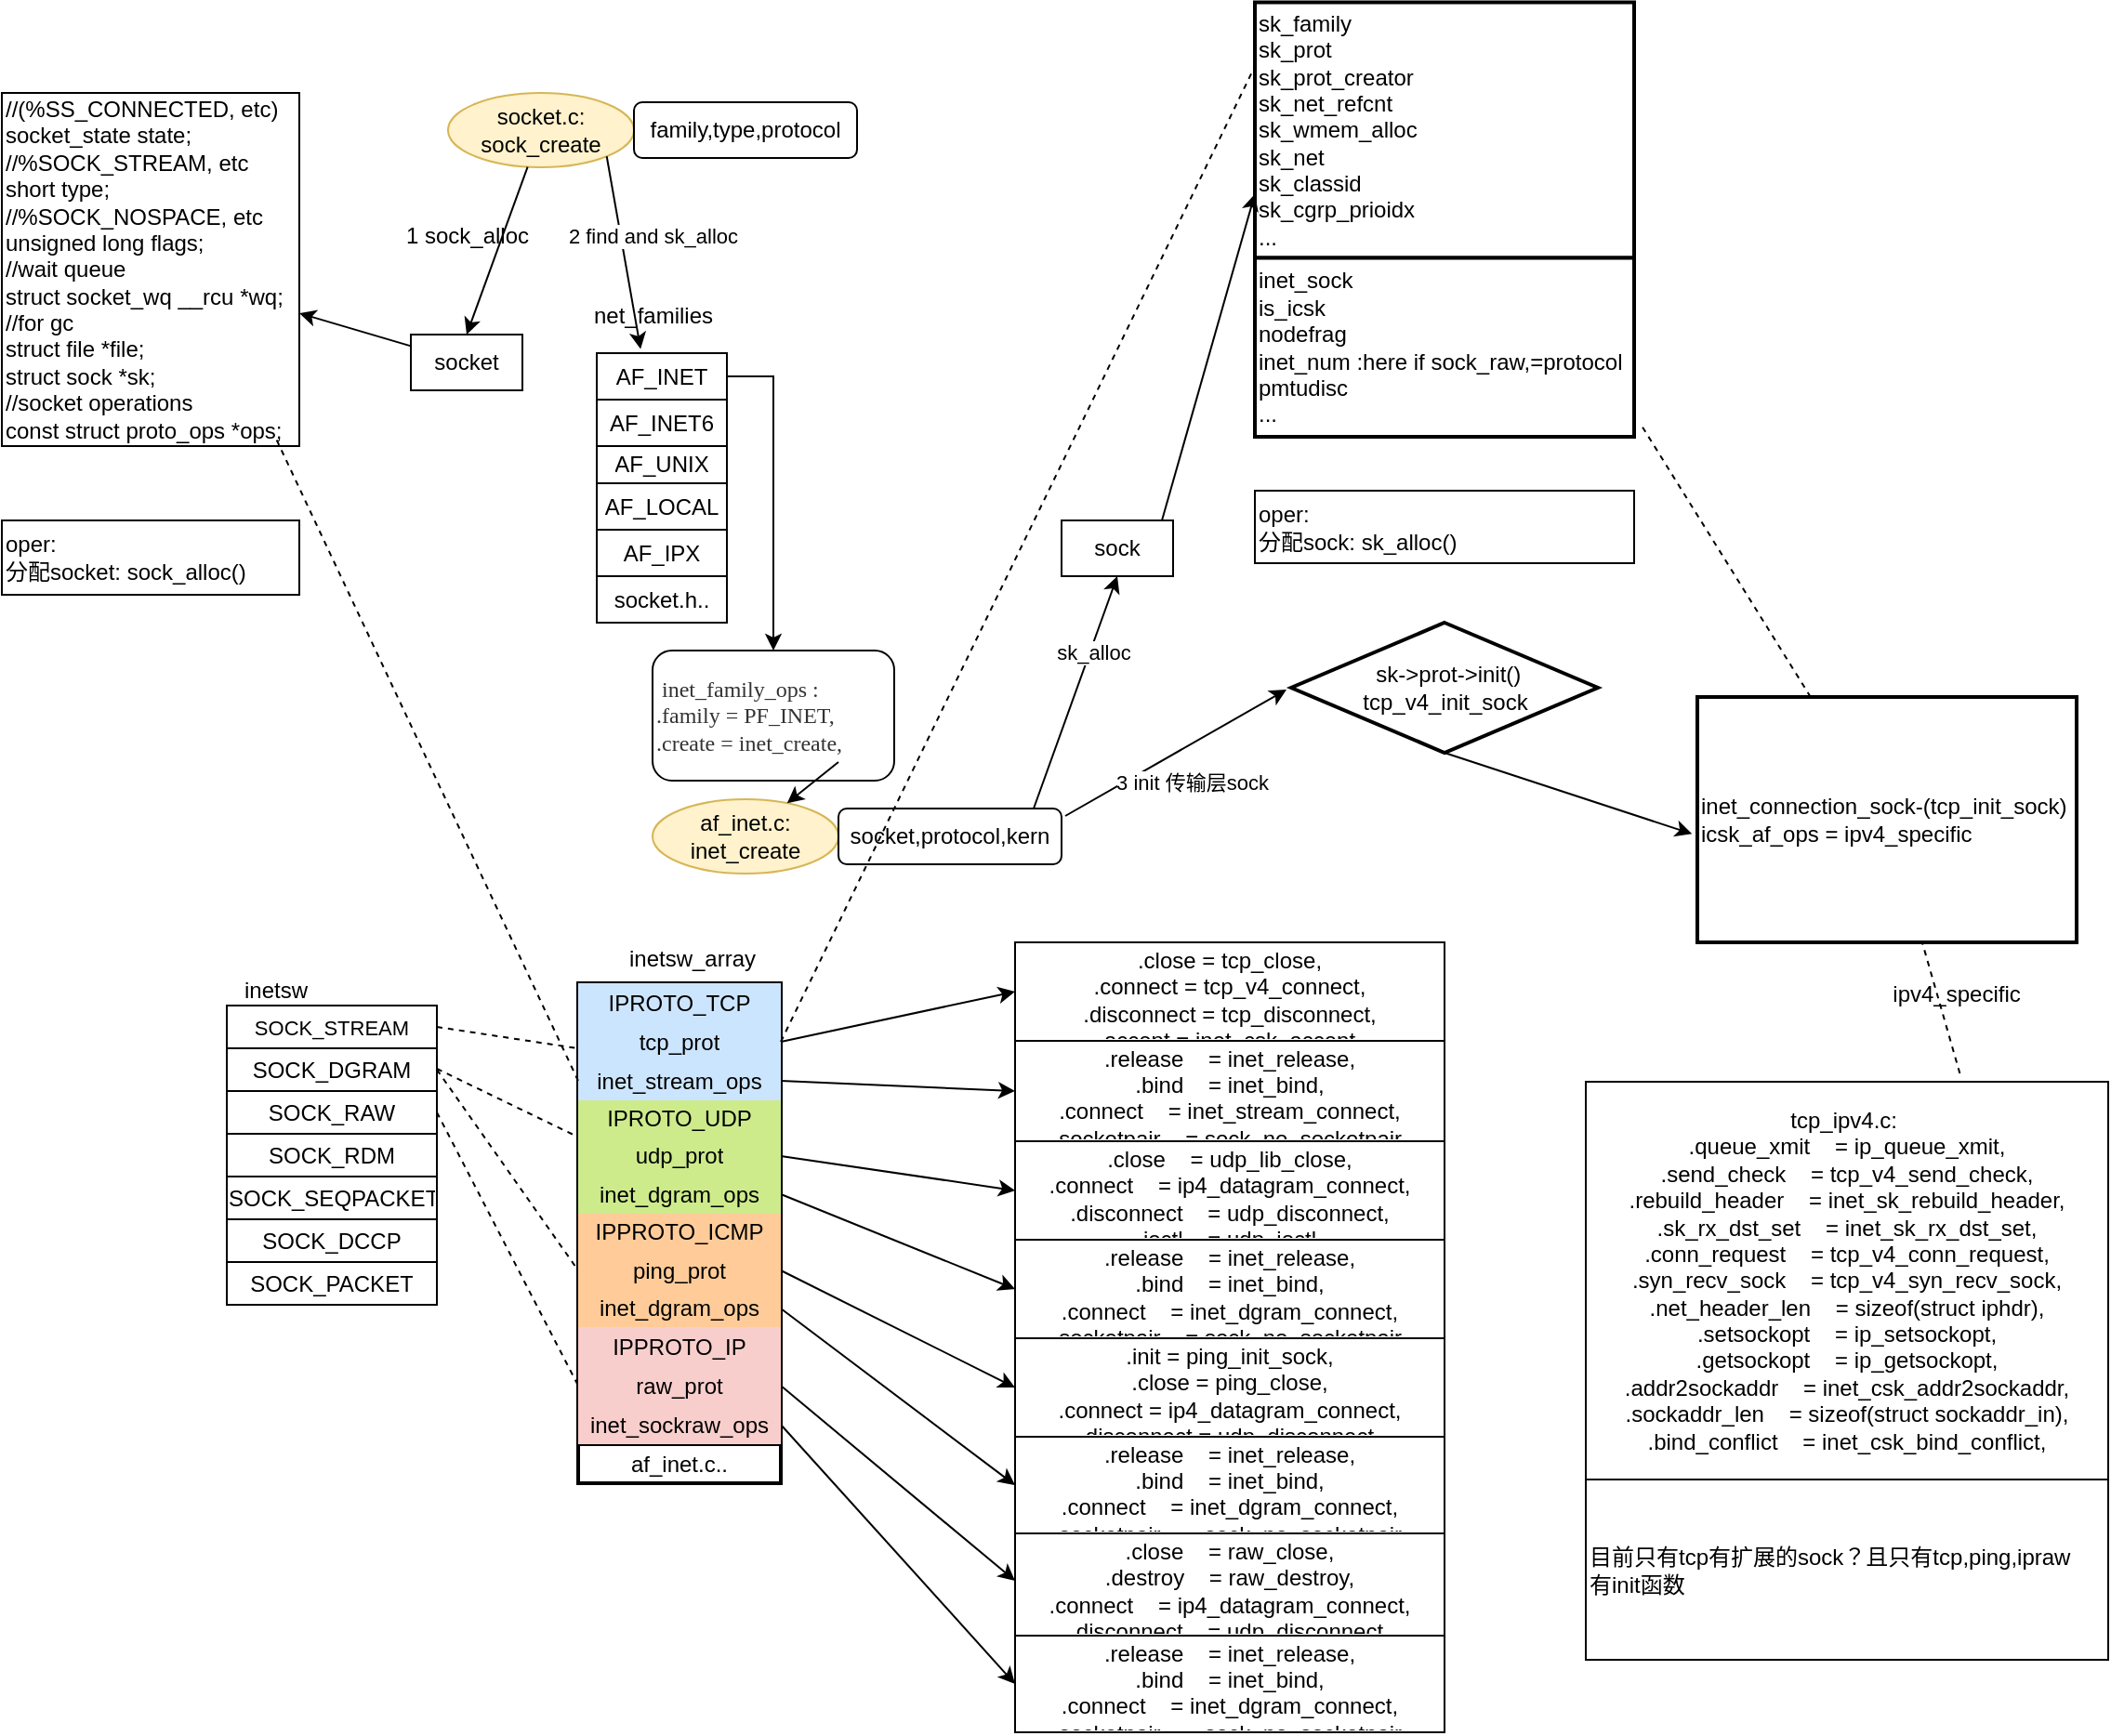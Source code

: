<mxfile version="15.1.4" type="github">
  <diagram id="tEAXirQf3tNZCXFFklyO" name="Page-1">
    <mxGraphModel dx="1483" dy="830" grid="1" gridSize="17" guides="1" tooltips="1" connect="1" arrows="1" fold="1" page="1" pageScale="1" pageWidth="1169" pageHeight="1654" math="0" shadow="0">
      <root>
        <mxCell id="0" />
        <mxCell id="1" parent="0" />
        <mxCell id="7tcGIsKoTwxkVgl_gIGl-1" value="socket" style="rounded=0;whiteSpace=wrap;html=1;" parent="1" vertex="1">
          <mxGeometry x="260" y="200" width="60" height="30" as="geometry" />
        </mxCell>
        <mxCell id="7tcGIsKoTwxkVgl_gIGl-2" value="&lt;div&gt;//(%SS_CONNECTED, etc)&lt;br&gt;&lt;/div&gt;&lt;div&gt;socket_state&lt;span&gt;  &lt;/span&gt;state;&lt;/div&gt;&lt;div&gt;//%SOCK_STREAM, etc&lt;/div&gt;&lt;div&gt;short&lt;span&gt;   &lt;/span&gt;type;&lt;/div&gt;&lt;div&gt;//%SOCK_NOSPACE, etc&lt;br&gt;&lt;/div&gt;&lt;div&gt;&lt;span&gt; &lt;/span&gt;unsigned long&lt;span&gt;  &lt;/span&gt;flags;&lt;/div&gt;&lt;div&gt;//wait queue&amp;nbsp;&lt;/div&gt;&lt;div&gt;&lt;span&gt; &lt;/span&gt;struct socket_wq __rcu&lt;span&gt; &lt;/span&gt;*wq;&lt;/div&gt;&lt;div&gt;//for gc&lt;/div&gt;&lt;div&gt;&lt;span&gt; &lt;/span&gt;struct file&lt;span&gt;  &lt;/span&gt;*file;&lt;/div&gt;&lt;div&gt;&lt;span&gt; &lt;/span&gt;struct sock&lt;span&gt;  &lt;/span&gt;*sk;&lt;/div&gt;&lt;div&gt;//socket operations&lt;/div&gt;&lt;div&gt;&lt;span&gt;&lt;/span&gt;const struct proto_ops&lt;span&gt; &lt;/span&gt;*ops;&lt;/div&gt;" style="rounded=0;whiteSpace=wrap;html=1;align=left;" parent="1" vertex="1">
          <mxGeometry x="40" y="70" width="160" height="190" as="geometry" />
        </mxCell>
        <mxCell id="7tcGIsKoTwxkVgl_gIGl-3" value="" style="endArrow=classic;html=1;" parent="1" source="7tcGIsKoTwxkVgl_gIGl-1" target="7tcGIsKoTwxkVgl_gIGl-2" edge="1">
          <mxGeometry width="50" height="50" relative="1" as="geometry">
            <mxPoint x="370" y="220" as="sourcePoint" />
            <mxPoint x="420" y="170" as="targetPoint" />
          </mxGeometry>
        </mxCell>
        <mxCell id="7tcGIsKoTwxkVgl_gIGl-4" value="socket.c:&lt;br&gt;sock_create" style="ellipse;whiteSpace=wrap;html=1;fillColor=#fff2cc;strokeColor=#d6b656;" parent="1" vertex="1">
          <mxGeometry x="280" y="70" width="100" height="40" as="geometry" />
        </mxCell>
        <mxCell id="7tcGIsKoTwxkVgl_gIGl-45" value="oper:&lt;br&gt;&lt;div&gt;&lt;span&gt;分配socket: sock_alloc()&lt;/span&gt;&lt;/div&gt;" style="rounded=0;whiteSpace=wrap;html=1;align=left;" parent="1" vertex="1">
          <mxGeometry x="40" y="300" width="160" height="40" as="geometry" />
        </mxCell>
        <mxCell id="7tcGIsKoTwxkVgl_gIGl-46" value="" style="shape=table;startSize=0;container=1;collapsible=0;childLayout=tableLayout;rounded=0;spacingTop=-1;flipH=0;flipV=1;direction=south;" parent="1" vertex="1">
          <mxGeometry x="360" y="210" width="70" height="145" as="geometry" />
        </mxCell>
        <mxCell id="7tcGIsKoTwxkVgl_gIGl-47" value="" style="shape=partialRectangle;collapsible=0;dropTarget=0;pointerEvents=0;fillColor=none;top=0;left=0;bottom=0;right=0;points=[[0,0.5],[1,0.5]];portConstraint=eastwest;" parent="7tcGIsKoTwxkVgl_gIGl-46" vertex="1">
          <mxGeometry width="70" height="25" as="geometry" />
        </mxCell>
        <mxCell id="7tcGIsKoTwxkVgl_gIGl-48" value="AF_INET" style="shape=partialRectangle;html=1;whiteSpace=wrap;connectable=0;overflow=hidden;fillColor=none;top=0;left=0;bottom=0;right=0;pointerEvents=1;" parent="7tcGIsKoTwxkVgl_gIGl-47" vertex="1">
          <mxGeometry width="70" height="25" as="geometry" />
        </mxCell>
        <mxCell id="7tcGIsKoTwxkVgl_gIGl-49" value="" style="shape=partialRectangle;collapsible=0;dropTarget=0;pointerEvents=0;fillColor=none;top=0;left=0;bottom=0;right=0;points=[[0,0.5],[1,0.5]];portConstraint=eastwest;" parent="7tcGIsKoTwxkVgl_gIGl-46" vertex="1">
          <mxGeometry y="25" width="70" height="25" as="geometry" />
        </mxCell>
        <mxCell id="7tcGIsKoTwxkVgl_gIGl-50" value="AF_INET6" style="shape=partialRectangle;html=1;whiteSpace=wrap;connectable=0;overflow=hidden;fillColor=none;top=0;left=0;bottom=0;right=0;pointerEvents=1;" parent="7tcGIsKoTwxkVgl_gIGl-49" vertex="1">
          <mxGeometry width="70" height="25" as="geometry" />
        </mxCell>
        <mxCell id="7tcGIsKoTwxkVgl_gIGl-51" value="" style="shape=partialRectangle;collapsible=0;dropTarget=0;pointerEvents=0;fillColor=none;top=0;left=0;bottom=0;right=0;points=[[0,0.5],[1,0.5]];portConstraint=eastwest;" parent="7tcGIsKoTwxkVgl_gIGl-46" vertex="1">
          <mxGeometry y="50" width="70" height="20" as="geometry" />
        </mxCell>
        <mxCell id="7tcGIsKoTwxkVgl_gIGl-52" value="AF_UNIX" style="shape=partialRectangle;html=1;whiteSpace=wrap;connectable=0;overflow=hidden;fillColor=none;top=0;left=0;bottom=0;right=0;pointerEvents=1;" parent="7tcGIsKoTwxkVgl_gIGl-51" vertex="1">
          <mxGeometry width="70" height="20" as="geometry" />
        </mxCell>
        <mxCell id="7tcGIsKoTwxkVgl_gIGl-53" value="" style="shape=partialRectangle;collapsible=0;dropTarget=0;pointerEvents=0;fillColor=none;top=0;left=0;bottom=0;right=0;points=[[0,0.5],[1,0.5]];portConstraint=eastwest;" parent="7tcGIsKoTwxkVgl_gIGl-46" vertex="1">
          <mxGeometry y="70" width="70" height="25" as="geometry" />
        </mxCell>
        <mxCell id="7tcGIsKoTwxkVgl_gIGl-54" value="AF_LOCAL" style="shape=partialRectangle;html=1;whiteSpace=wrap;connectable=0;overflow=hidden;fillColor=none;top=0;left=0;bottom=0;right=0;pointerEvents=1;" parent="7tcGIsKoTwxkVgl_gIGl-53" vertex="1">
          <mxGeometry width="70" height="25" as="geometry" />
        </mxCell>
        <mxCell id="7tcGIsKoTwxkVgl_gIGl-55" value="" style="shape=partialRectangle;collapsible=0;dropTarget=0;pointerEvents=0;fillColor=none;top=0;left=0;bottom=0;right=0;points=[[0,0.5],[1,0.5]];portConstraint=eastwest;" parent="7tcGIsKoTwxkVgl_gIGl-46" vertex="1">
          <mxGeometry y="95" width="70" height="25" as="geometry" />
        </mxCell>
        <mxCell id="7tcGIsKoTwxkVgl_gIGl-56" value="AF_IPX" style="shape=partialRectangle;html=1;whiteSpace=wrap;connectable=0;overflow=hidden;fillColor=none;top=0;left=0;bottom=0;right=0;pointerEvents=1;" parent="7tcGIsKoTwxkVgl_gIGl-55" vertex="1">
          <mxGeometry width="70" height="25" as="geometry" />
        </mxCell>
        <mxCell id="7tcGIsKoTwxkVgl_gIGl-57" value="" style="shape=partialRectangle;collapsible=0;dropTarget=0;pointerEvents=0;fillColor=none;top=0;left=0;bottom=0;right=0;points=[[0,0.5],[1,0.5]];portConstraint=eastwest;" parent="7tcGIsKoTwxkVgl_gIGl-46" vertex="1">
          <mxGeometry y="120" width="70" height="25" as="geometry" />
        </mxCell>
        <mxCell id="7tcGIsKoTwxkVgl_gIGl-58" value="socket.h.." style="shape=partialRectangle;html=1;whiteSpace=wrap;connectable=0;overflow=hidden;fillColor=none;top=0;left=0;bottom=0;right=0;pointerEvents=1;" parent="7tcGIsKoTwxkVgl_gIGl-57" vertex="1">
          <mxGeometry width="70" height="25" as="geometry" />
        </mxCell>
        <mxCell id="7tcGIsKoTwxkVgl_gIGl-59" value="net_families" style="text;html=1;align=center;verticalAlign=middle;resizable=0;points=[];autosize=1;strokeColor=none;fillColor=none;" parent="1" vertex="1">
          <mxGeometry x="350" y="180" width="80" height="20" as="geometry" />
        </mxCell>
        <mxCell id="7tcGIsKoTwxkVgl_gIGl-61" value="family,type,protocol" style="rounded=1;whiteSpace=wrap;html=1;" parent="1" vertex="1">
          <mxGeometry x="380" y="75" width="120" height="30" as="geometry" />
        </mxCell>
        <mxCell id="U9VOeySq4oXoxofLjwe_-7" style="edgeStyle=orthogonalEdgeStyle;rounded=0;orthogonalLoop=1;jettySize=auto;html=1;exitX=1;exitY=0.5;exitDx=0;exitDy=0;" edge="1" parent="1" source="7tcGIsKoTwxkVgl_gIGl-47" target="U9VOeySq4oXoxofLjwe_-8">
          <mxGeometry relative="1" as="geometry">
            <mxPoint x="450" y="390" as="targetPoint" />
          </mxGeometry>
        </mxCell>
        <mxCell id="U9VOeySq4oXoxofLjwe_-8" value="&lt;p style=&quot;margin: 0px&quot;&gt;&lt;span style=&quot;font-family: &amp;#34;arial,宋体,sans-serif&amp;#34; ; color: rgb(51 , 51 , 51)&quot;&gt;&lt;font style=&quot;font-size: 12px&quot;&gt;&amp;nbsp;inet_family_ops :&lt;/font&gt;&lt;/span&gt;&lt;/p&gt;&lt;p style=&quot;margin: 0px&quot;&gt;&lt;span style=&quot;font-family: &amp;#34;arial,宋体,sans-serif&amp;#34; ; color: rgb(51 , 51 , 51)&quot;&gt;&lt;font style=&quot;font-size: 12px&quot;&gt;.family = PF_INET,&lt;/font&gt;&lt;/span&gt;&lt;/p&gt;&lt;p style=&quot;margin: 0px&quot;&gt;&lt;span style=&quot;font-family: &amp;#34;arial,宋体,sans-serif&amp;#34; ; color: rgb(51 , 51 , 51)&quot;&gt;&lt;font style=&quot;font-size: 12px&quot;&gt;.create = inet_create,&lt;/font&gt;&lt;/span&gt;&lt;/p&gt;" style="rounded=1;whiteSpace=wrap;html=1;align=left;" vertex="1" parent="1">
          <mxGeometry x="390" y="370" width="130" height="70" as="geometry" />
        </mxCell>
        <mxCell id="U9VOeySq4oXoxofLjwe_-9" value="" style="endArrow=classic;html=1;entryX=0.5;entryY=0;entryDx=0;entryDy=0;" edge="1" parent="1" source="7tcGIsKoTwxkVgl_gIGl-4" target="7tcGIsKoTwxkVgl_gIGl-1">
          <mxGeometry width="50" height="50" relative="1" as="geometry">
            <mxPoint x="305" y="110" as="sourcePoint" />
            <mxPoint x="355" y="60" as="targetPoint" />
          </mxGeometry>
        </mxCell>
        <mxCell id="U9VOeySq4oXoxofLjwe_-10" value="1 sock_alloc" style="text;html=1;align=center;verticalAlign=middle;resizable=0;points=[];autosize=1;strokeColor=none;fillColor=none;" vertex="1" parent="1">
          <mxGeometry x="247.5" y="138" width="85" height="17" as="geometry" />
        </mxCell>
        <mxCell id="U9VOeySq4oXoxofLjwe_-11" value="af_inet.c:&lt;br&gt;inet_create" style="ellipse;whiteSpace=wrap;html=1;fillColor=#fff2cc;strokeColor=#d6b656;" vertex="1" parent="1">
          <mxGeometry x="390" y="450" width="100" height="40" as="geometry" />
        </mxCell>
        <mxCell id="U9VOeySq4oXoxofLjwe_-12" value="socket,protocol,kern" style="rounded=1;whiteSpace=wrap;html=1;" vertex="1" parent="1">
          <mxGeometry x="490" y="455" width="120" height="30" as="geometry" />
        </mxCell>
        <mxCell id="U9VOeySq4oXoxofLjwe_-13" value="" style="endArrow=classic;html=1;" edge="1" parent="1" target="U9VOeySq4oXoxofLjwe_-11">
          <mxGeometry width="50" height="50" relative="1" as="geometry">
            <mxPoint x="490" y="430" as="sourcePoint" />
            <mxPoint x="540" y="380" as="targetPoint" />
          </mxGeometry>
        </mxCell>
        <mxCell id="U9VOeySq4oXoxofLjwe_-14" value="" style="shape=table;startSize=0;container=1;collapsible=0;childLayout=tableLayout;" vertex="1" parent="1">
          <mxGeometry x="161" y="561" width="113" height="161" as="geometry" />
        </mxCell>
        <mxCell id="U9VOeySq4oXoxofLjwe_-15" value="" style="shape=partialRectangle;collapsible=0;dropTarget=0;pointerEvents=0;fillColor=none;top=0;left=0;bottom=0;right=0;points=[[0,0.5],[1,0.5]];portConstraint=eastwest;" vertex="1" parent="U9VOeySq4oXoxofLjwe_-14">
          <mxGeometry width="113" height="23" as="geometry" />
        </mxCell>
        <mxCell id="U9VOeySq4oXoxofLjwe_-16" value="&lt;font style=&quot;font-size: 11px&quot;&gt;SOCK_STREAM&lt;/font&gt;" style="shape=partialRectangle;html=1;whiteSpace=wrap;connectable=0;overflow=hidden;fillColor=none;top=0;left=0;bottom=0;right=0;pointerEvents=1;" vertex="1" parent="U9VOeySq4oXoxofLjwe_-15">
          <mxGeometry width="113" height="23" as="geometry" />
        </mxCell>
        <mxCell id="U9VOeySq4oXoxofLjwe_-17" value="" style="shape=partialRectangle;collapsible=0;dropTarget=0;pointerEvents=0;fillColor=none;top=0;left=0;bottom=0;right=0;points=[[0,0.5],[1,0.5]];portConstraint=eastwest;" vertex="1" parent="U9VOeySq4oXoxofLjwe_-14">
          <mxGeometry y="23" width="113" height="23" as="geometry" />
        </mxCell>
        <mxCell id="U9VOeySq4oXoxofLjwe_-18" value="SOCK_DGRAM" style="shape=partialRectangle;html=1;whiteSpace=wrap;connectable=0;overflow=hidden;fillColor=none;top=0;left=0;bottom=0;right=0;pointerEvents=1;" vertex="1" parent="U9VOeySq4oXoxofLjwe_-17">
          <mxGeometry width="113" height="23" as="geometry" />
        </mxCell>
        <mxCell id="U9VOeySq4oXoxofLjwe_-19" value="" style="shape=partialRectangle;collapsible=0;dropTarget=0;pointerEvents=0;fillColor=none;top=0;left=0;bottom=0;right=0;points=[[0,0.5],[1,0.5]];portConstraint=eastwest;" vertex="1" parent="U9VOeySq4oXoxofLjwe_-14">
          <mxGeometry y="46" width="113" height="23" as="geometry" />
        </mxCell>
        <mxCell id="U9VOeySq4oXoxofLjwe_-20" value="SOCK_RAW" style="shape=partialRectangle;html=1;whiteSpace=wrap;connectable=0;overflow=hidden;fillColor=none;top=0;left=0;bottom=0;right=0;pointerEvents=1;" vertex="1" parent="U9VOeySq4oXoxofLjwe_-19">
          <mxGeometry width="113" height="23" as="geometry" />
        </mxCell>
        <mxCell id="U9VOeySq4oXoxofLjwe_-21" value="" style="shape=partialRectangle;collapsible=0;dropTarget=0;pointerEvents=0;fillColor=none;top=0;left=0;bottom=0;right=0;points=[[0,0.5],[1,0.5]];portConstraint=eastwest;" vertex="1" parent="U9VOeySq4oXoxofLjwe_-14">
          <mxGeometry y="69" width="113" height="23" as="geometry" />
        </mxCell>
        <mxCell id="U9VOeySq4oXoxofLjwe_-22" value="SOCK_RDM" style="shape=partialRectangle;html=1;whiteSpace=wrap;connectable=0;overflow=hidden;fillColor=none;top=0;left=0;bottom=0;right=0;pointerEvents=1;" vertex="1" parent="U9VOeySq4oXoxofLjwe_-21">
          <mxGeometry width="113" height="23" as="geometry" />
        </mxCell>
        <mxCell id="U9VOeySq4oXoxofLjwe_-23" value="" style="shape=partialRectangle;collapsible=0;dropTarget=0;pointerEvents=0;fillColor=none;top=0;left=0;bottom=0;right=0;points=[[0,0.5],[1,0.5]];portConstraint=eastwest;" vertex="1" parent="U9VOeySq4oXoxofLjwe_-14">
          <mxGeometry y="92" width="113" height="23" as="geometry" />
        </mxCell>
        <mxCell id="U9VOeySq4oXoxofLjwe_-24" value="SOCK_SEQPACKET" style="shape=partialRectangle;html=1;whiteSpace=wrap;connectable=0;overflow=hidden;fillColor=none;top=0;left=0;bottom=0;right=0;pointerEvents=1;" vertex="1" parent="U9VOeySq4oXoxofLjwe_-23">
          <mxGeometry width="113" height="23" as="geometry" />
        </mxCell>
        <mxCell id="U9VOeySq4oXoxofLjwe_-29" style="shape=partialRectangle;collapsible=0;dropTarget=0;pointerEvents=0;fillColor=none;top=0;left=0;bottom=0;right=0;points=[[0,0.5],[1,0.5]];portConstraint=eastwest;" vertex="1" parent="U9VOeySq4oXoxofLjwe_-14">
          <mxGeometry y="115" width="113" height="23" as="geometry" />
        </mxCell>
        <mxCell id="U9VOeySq4oXoxofLjwe_-30" value="SOCK_DCCP" style="shape=partialRectangle;html=1;whiteSpace=wrap;connectable=0;overflow=hidden;fillColor=none;top=0;left=0;bottom=0;right=0;pointerEvents=1;" vertex="1" parent="U9VOeySq4oXoxofLjwe_-29">
          <mxGeometry width="113" height="23" as="geometry" />
        </mxCell>
        <mxCell id="U9VOeySq4oXoxofLjwe_-27" style="shape=partialRectangle;collapsible=0;dropTarget=0;pointerEvents=0;fillColor=none;top=0;left=0;bottom=0;right=0;points=[[0,0.5],[1,0.5]];portConstraint=eastwest;" vertex="1" parent="U9VOeySq4oXoxofLjwe_-14">
          <mxGeometry y="138" width="113" height="23" as="geometry" />
        </mxCell>
        <mxCell id="U9VOeySq4oXoxofLjwe_-28" value="SOCK_PACKET" style="shape=partialRectangle;html=1;whiteSpace=wrap;connectable=0;overflow=hidden;fillColor=none;top=0;left=0;bottom=0;right=0;pointerEvents=1;" vertex="1" parent="U9VOeySq4oXoxofLjwe_-27">
          <mxGeometry width="113" height="23" as="geometry" />
        </mxCell>
        <mxCell id="U9VOeySq4oXoxofLjwe_-25" value="inetsw" style="text;html=1;align=center;verticalAlign=middle;resizable=0;points=[];autosize=1;strokeColor=none;fillColor=none;" vertex="1" parent="1">
          <mxGeometry x="153" y="544" width="68" height="17" as="geometry" />
        </mxCell>
        <mxCell id="U9VOeySq4oXoxofLjwe_-50" value="" style="endArrow=none;dashed=1;html=1;entryX=0;entryY=0.5;entryDx=0;entryDy=0;exitX=1;exitY=0.5;exitDx=0;exitDy=0;" edge="1" parent="1" source="U9VOeySq4oXoxofLjwe_-15">
          <mxGeometry width="50" height="50" relative="1" as="geometry">
            <mxPoint x="271.5" y="577.5" as="sourcePoint" />
            <mxPoint x="349.5" y="584" as="targetPoint" />
          </mxGeometry>
        </mxCell>
        <mxCell id="U9VOeySq4oXoxofLjwe_-51" value="" style="endArrow=none;dashed=1;html=1;entryX=0;entryY=0.5;entryDx=0;entryDy=0;exitX=1;exitY=0.5;exitDx=0;exitDy=0;" edge="1" parent="1">
          <mxGeometry width="50" height="50" relative="1" as="geometry">
            <mxPoint x="274" y="595" as="sourcePoint" />
            <mxPoint x="349.5" y="631.5" as="targetPoint" />
          </mxGeometry>
        </mxCell>
        <mxCell id="U9VOeySq4oXoxofLjwe_-52" value="" style="endArrow=none;dashed=1;html=1;entryX=0;entryY=0.5;entryDx=0;entryDy=0;exitX=1;exitY=0.5;exitDx=0;exitDy=0;" edge="1" parent="1" source="U9VOeySq4oXoxofLjwe_-17" target="U9VOeySq4oXoxofLjwe_-144">
          <mxGeometry width="50" height="50" relative="1" as="geometry">
            <mxPoint x="274" y="629" as="sourcePoint" />
            <mxPoint x="348.257" y="669.005" as="targetPoint" />
          </mxGeometry>
        </mxCell>
        <mxCell id="U9VOeySq4oXoxofLjwe_-54" value="" style="endArrow=none;dashed=1;html=1;exitX=1;exitY=0.5;exitDx=0;exitDy=0;entryX=0;entryY=0.5;entryDx=0;entryDy=0;" edge="1" parent="1" source="U9VOeySq4oXoxofLjwe_-19" target="U9VOeySq4oXoxofLjwe_-150">
          <mxGeometry width="50" height="50" relative="1" as="geometry">
            <mxPoint x="275.24" y="648.49" as="sourcePoint" />
            <mxPoint x="349.5" y="722" as="targetPoint" />
          </mxGeometry>
        </mxCell>
        <mxCell id="U9VOeySq4oXoxofLjwe_-83" value="" style="shape=table;startSize=0;container=1;collapsible=0;childLayout=tableLayout;" vertex="1" parent="1">
          <mxGeometry x="585" y="527" width="231" height="425" as="geometry" />
        </mxCell>
        <mxCell id="U9VOeySq4oXoxofLjwe_-84" value="" style="shape=partialRectangle;collapsible=0;dropTarget=0;pointerEvents=0;fillColor=none;top=0;left=0;bottom=0;right=0;points=[[0,0.5],[1,0.5]];portConstraint=eastwest;" vertex="1" parent="U9VOeySq4oXoxofLjwe_-83">
          <mxGeometry width="231" height="53" as="geometry" />
        </mxCell>
        <mxCell id="U9VOeySq4oXoxofLjwe_-85" value="&lt;div&gt;&lt;span&gt;.close&lt;/span&gt;&lt;span&gt;			&lt;/span&gt;&lt;span&gt;= tcp_close,&lt;/span&gt;&lt;br&gt;&lt;/div&gt;&lt;div&gt;&lt;span&gt;	&lt;/span&gt;.connect&lt;span&gt;		&lt;/span&gt;= tcp_v4_connect,&lt;/div&gt;&lt;div&gt;&lt;span&gt;	&lt;/span&gt;.disconnect&lt;span&gt;		&lt;/span&gt;= tcp_disconnect,&lt;/div&gt;&lt;div&gt;&lt;span&gt;	&lt;/span&gt;.accept&lt;span&gt;			&lt;/span&gt;= inet_csk_accept,&lt;/div&gt;&lt;div&gt;&lt;span&gt;	&lt;/span&gt;.ioctl&lt;span&gt;			&lt;/span&gt;= tcp_ioctl,&lt;/div&gt;&lt;div&gt;&lt;span&gt;	&lt;/span&gt;.init&lt;span&gt;			&lt;/span&gt;= tcp_v4_init_sock,&lt;/div&gt;&lt;div&gt;&lt;span&gt;	&lt;/span&gt;.destroy&lt;span&gt;		&lt;/span&gt;= tcp_v4_destroy_sock,&lt;/div&gt;&lt;div&gt;&lt;span&gt;	&lt;/span&gt;.shutdown&lt;span&gt;		&lt;/span&gt;= tcp_shutdown,&lt;/div&gt;&lt;div&gt;&lt;span&gt;	&lt;/span&gt;.setsockopt&lt;span&gt;		&lt;/span&gt;= tcp_setsockopt,&lt;/div&gt;&lt;div&gt;&lt;span&gt;	&lt;/span&gt;.getsockopt&lt;span&gt;		&lt;/span&gt;= tcp_getsockopt,&lt;/div&gt;&lt;div&gt;&lt;span&gt;	&lt;/span&gt;.recvmsg&lt;span&gt;		&lt;/span&gt;= tcp_recvmsg,&lt;/div&gt;&lt;div&gt;&lt;span&gt;	&lt;/span&gt;.sendmsg&lt;span&gt;		&lt;/span&gt;= tcp_sendmsg,&lt;/div&gt;&lt;div&gt;...&lt;/div&gt;" style="shape=partialRectangle;html=1;whiteSpace=wrap;connectable=0;overflow=hidden;fillColor=none;top=0;left=0;bottom=0;right=0;pointerEvents=1;" vertex="1" parent="U9VOeySq4oXoxofLjwe_-84">
          <mxGeometry width="231" height="53" as="geometry" />
        </mxCell>
        <mxCell id="U9VOeySq4oXoxofLjwe_-86" value="" style="shape=partialRectangle;collapsible=0;dropTarget=0;pointerEvents=0;fillColor=none;top=0;left=0;bottom=0;right=0;points=[[0,0.5],[1,0.5]];portConstraint=eastwest;" vertex="1" parent="U9VOeySq4oXoxofLjwe_-83">
          <mxGeometry y="53" width="231" height="54" as="geometry" />
        </mxCell>
        <mxCell id="U9VOeySq4oXoxofLjwe_-87" value="&lt;div&gt;.release&lt;span&gt;	&lt;/span&gt;&amp;nbsp; &amp;nbsp;= inet_release,&lt;/div&gt;&lt;div&gt;&lt;span&gt;	&lt;/span&gt;.bind&lt;span&gt;		&lt;/span&gt;&amp;nbsp; &amp;nbsp;= inet_bind,&lt;/div&gt;&lt;div&gt;&lt;span&gt;	&lt;/span&gt;.connect&lt;span&gt;	&lt;/span&gt;&amp;nbsp; &amp;nbsp;= inet_stream_connect,&lt;/div&gt;&lt;div&gt;&lt;span&gt;	&lt;/span&gt;.socketpair&lt;span&gt;	&lt;/span&gt;&amp;nbsp; &amp;nbsp;= sock_no_socketpair,&lt;/div&gt;&lt;div&gt;&lt;span&gt;	&lt;/span&gt;.accept&lt;span&gt;		&lt;/span&gt;&amp;nbsp; &amp;nbsp;= inet_accept,&lt;/div&gt;&lt;div&gt;&lt;span&gt;	&lt;/span&gt;.getname&lt;span&gt;	&lt;/span&gt;&amp;nbsp; &amp;nbsp;= inet_getname,&lt;/div&gt;&lt;div&gt;&lt;span&gt;	&lt;/span&gt;.poll&lt;span&gt;		&lt;/span&gt;&amp;nbsp; &amp;nbsp;= tcp_poll,&lt;/div&gt;" style="shape=partialRectangle;html=1;whiteSpace=wrap;connectable=0;overflow=hidden;fillColor=none;top=0;left=0;bottom=0;right=0;pointerEvents=1;" vertex="1" parent="U9VOeySq4oXoxofLjwe_-86">
          <mxGeometry width="231" height="54" as="geometry" />
        </mxCell>
        <mxCell id="U9VOeySq4oXoxofLjwe_-88" value="" style="shape=partialRectangle;collapsible=0;dropTarget=0;pointerEvents=0;fillColor=none;top=0;left=0;bottom=0;right=0;points=[[0,0.5],[1,0.5]];portConstraint=eastwest;" vertex="1" parent="U9VOeySq4oXoxofLjwe_-83">
          <mxGeometry y="107" width="231" height="53" as="geometry" />
        </mxCell>
        <mxCell id="U9VOeySq4oXoxofLjwe_-89" value="&lt;div&gt;.close&lt;span&gt;		&lt;/span&gt;&amp;nbsp; &amp;nbsp;= udp_lib_close,&lt;/div&gt;&lt;div&gt;&lt;span&gt;	&lt;/span&gt;.connect&lt;span&gt;	&lt;/span&gt;&amp;nbsp; &amp;nbsp;= ip4_datagram_connect,&lt;/div&gt;&lt;div&gt;&lt;span&gt;	&lt;/span&gt;.disconnect&lt;span&gt;	&lt;/span&gt;&amp;nbsp; &amp;nbsp;= udp_disconnect,&lt;/div&gt;&lt;div&gt;&lt;span&gt;	&lt;/span&gt;.ioctl&lt;span&gt;		&lt;/span&gt;&amp;nbsp; &amp;nbsp;= udp_ioctl,&lt;/div&gt;&lt;div&gt;&lt;span&gt;	&lt;/span&gt;.destroy&lt;span&gt;	&lt;/span&gt;&amp;nbsp; &amp;nbsp;= udp_destroy_sock,&lt;/div&gt;&lt;div&gt;&lt;span&gt;	&lt;/span&gt;.setsockopt&lt;span&gt;	&lt;/span&gt;&amp;nbsp; &amp;nbsp;= udp_setsockopt,&lt;/div&gt;&lt;div&gt;&lt;span&gt;	&lt;/span&gt;.getsockopt&lt;span&gt;	&lt;/span&gt;&amp;nbsp; &amp;nbsp;= udp_getsockopt,&lt;/div&gt;&lt;div&gt;&lt;span&gt;	&lt;/span&gt;.sendmsg&lt;span&gt;	&lt;/span&gt;&amp;nbsp; &amp;nbsp;= udp_sendmsg,&lt;/div&gt;&lt;div&gt;&lt;span&gt;	&lt;/span&gt;.recvmsg&lt;span&gt;	&lt;/span&gt;&amp;nbsp; &amp;nbsp;= udp_recvmsg,&lt;/div&gt;" style="shape=partialRectangle;html=1;whiteSpace=wrap;connectable=0;overflow=hidden;fillColor=none;top=0;left=0;bottom=0;right=0;pointerEvents=1;" vertex="1" parent="U9VOeySq4oXoxofLjwe_-88">
          <mxGeometry width="231" height="53" as="geometry" />
        </mxCell>
        <mxCell id="U9VOeySq4oXoxofLjwe_-90" value="" style="shape=partialRectangle;collapsible=0;dropTarget=0;pointerEvents=0;fillColor=none;top=0;left=0;bottom=0;right=0;points=[[0,0.5],[1,0.5]];portConstraint=eastwest;" vertex="1" parent="U9VOeySq4oXoxofLjwe_-83">
          <mxGeometry y="160" width="231" height="53" as="geometry" />
        </mxCell>
        <mxCell id="U9VOeySq4oXoxofLjwe_-91" value="&lt;div&gt;.release&lt;span&gt;	&lt;/span&gt;&amp;nbsp; &amp;nbsp;= inet_release,&lt;/div&gt;&lt;div&gt;&lt;span&gt;	&lt;/span&gt;.bind&lt;span&gt;		&lt;/span&gt;&amp;nbsp; &amp;nbsp;= inet_bind,&lt;/div&gt;&lt;div&gt;&lt;span&gt;	&lt;/span&gt;.connect&lt;span&gt;	&lt;/span&gt;&amp;nbsp; &amp;nbsp;= inet_dgram_connect,&lt;/div&gt;&lt;div&gt;&lt;span&gt;	&lt;/span&gt;.socketpair&lt;span&gt;	&lt;/span&gt;&amp;nbsp; &amp;nbsp;= sock_no_socketpair,&lt;/div&gt;&lt;div&gt;&lt;span&gt;	&lt;/span&gt;.accept&lt;span&gt;		&lt;/span&gt;&amp;nbsp; &amp;nbsp;= sock_no_accept,&lt;/div&gt;&lt;div&gt;&lt;span&gt;	&lt;/span&gt;.getname&lt;span&gt;	&lt;/span&gt;&amp;nbsp; &amp;nbsp;= inet_getname,&lt;/div&gt;&lt;div&gt;&lt;span&gt;	&lt;/span&gt;.poll&lt;span&gt;		&lt;/span&gt;&amp;nbsp; &amp;nbsp;= udp_poll,&lt;/div&gt;" style="shape=partialRectangle;html=1;whiteSpace=wrap;connectable=0;overflow=hidden;fillColor=none;top=0;left=0;bottom=0;right=0;pointerEvents=1;" vertex="1" parent="U9VOeySq4oXoxofLjwe_-90">
          <mxGeometry width="231" height="53" as="geometry" />
        </mxCell>
        <mxCell id="U9VOeySq4oXoxofLjwe_-92" value="" style="shape=partialRectangle;collapsible=0;dropTarget=0;pointerEvents=0;fillColor=none;top=0;left=0;bottom=0;right=0;points=[[0,0.5],[1,0.5]];portConstraint=eastwest;" vertex="1" parent="U9VOeySq4oXoxofLjwe_-83">
          <mxGeometry y="213" width="231" height="53" as="geometry" />
        </mxCell>
        <mxCell id="U9VOeySq4oXoxofLjwe_-93" value="&lt;div&gt;.init =&lt;span&gt;		&lt;/span&gt;ping_init_sock,&lt;/div&gt;&lt;div&gt;&lt;span&gt;	&lt;/span&gt;.close =&lt;span&gt;	&lt;/span&gt;ping_close,&lt;/div&gt;&lt;div&gt;&lt;span&gt;	&lt;/span&gt;.connect =&lt;span&gt;	&lt;/span&gt;ip4_datagram_connect,&lt;/div&gt;&lt;div&gt;&lt;span&gt;	&lt;/span&gt;.disconnect =&lt;span&gt;	&lt;/span&gt;udp_disconnect,&lt;/div&gt;&lt;div&gt;&lt;span&gt;	&lt;/span&gt;.setsockopt =&lt;span&gt;	&lt;/span&gt;ip_setsockopt,&lt;/div&gt;&lt;div&gt;&lt;span&gt;	&lt;/span&gt;.getsockopt =&lt;span&gt;	&lt;/span&gt;ip_getsockopt,&lt;/div&gt;&lt;div&gt;&lt;span&gt;	&lt;/span&gt;.sendmsg =&lt;span&gt;	&lt;/span&gt;ping_v4_sendmsg,&lt;/div&gt;&lt;div&gt;&lt;span&gt;	&lt;/span&gt;.recvmsg =&lt;span&gt;	&lt;/span&gt;ping_recvmsg,&lt;/div&gt;" style="shape=partialRectangle;html=1;whiteSpace=wrap;connectable=0;overflow=hidden;fillColor=none;top=0;left=0;bottom=0;right=0;pointerEvents=1;" vertex="1" parent="U9VOeySq4oXoxofLjwe_-92">
          <mxGeometry width="231" height="53" as="geometry" />
        </mxCell>
        <mxCell id="U9VOeySq4oXoxofLjwe_-94" value="" style="shape=partialRectangle;collapsible=0;dropTarget=0;pointerEvents=0;fillColor=none;top=0;left=0;bottom=0;right=0;points=[[0,0.5],[1,0.5]];portConstraint=eastwest;" vertex="1" parent="U9VOeySq4oXoxofLjwe_-83">
          <mxGeometry y="266" width="231" height="52" as="geometry" />
        </mxCell>
        <mxCell id="U9VOeySq4oXoxofLjwe_-95" value="&lt;div&gt;.release&lt;span&gt;	&lt;/span&gt;&amp;nbsp; &amp;nbsp;= inet_release,&lt;/div&gt;&lt;div&gt;&lt;span&gt;	&lt;/span&gt;.bind&lt;span&gt;		&lt;/span&gt;&amp;nbsp; &amp;nbsp;= inet_bind,&lt;/div&gt;&lt;div&gt;&lt;span&gt;	&lt;/span&gt;.connect&lt;span&gt;	&lt;/span&gt;&amp;nbsp; &amp;nbsp;= inet_dgram_connect,&lt;/div&gt;&lt;div&gt;&lt;span&gt;	&lt;/span&gt;.socketpair&lt;span&gt;	&lt;/span&gt;&amp;nbsp; &amp;nbsp;= sock_no_socketpair,&lt;/div&gt;&lt;div&gt;&lt;span&gt;	&lt;/span&gt;.accept&lt;span&gt;		&lt;/span&gt;&amp;nbsp; &amp;nbsp;= sock_no_accept,&lt;/div&gt;&lt;div&gt;&lt;span&gt;	&lt;/span&gt;.getname&lt;span&gt;	&lt;/span&gt;&amp;nbsp; &amp;nbsp;= inet_getname,&lt;/div&gt;" style="shape=partialRectangle;html=1;whiteSpace=wrap;connectable=0;overflow=hidden;fillColor=none;top=0;left=0;bottom=0;right=0;pointerEvents=1;" vertex="1" parent="U9VOeySq4oXoxofLjwe_-94">
          <mxGeometry width="231" height="52" as="geometry" />
        </mxCell>
        <mxCell id="U9VOeySq4oXoxofLjwe_-96" value="" style="shape=partialRectangle;collapsible=0;dropTarget=0;pointerEvents=0;fillColor=none;top=0;left=0;bottom=0;right=0;points=[[0,0.5],[1,0.5]];portConstraint=eastwest;" vertex="1" parent="U9VOeySq4oXoxofLjwe_-83">
          <mxGeometry y="318" width="231" height="55" as="geometry" />
        </mxCell>
        <mxCell id="U9VOeySq4oXoxofLjwe_-97" value="&lt;div&gt;.close&lt;span&gt;		&lt;/span&gt;&amp;nbsp; &amp;nbsp;= raw_close,&lt;/div&gt;&lt;div&gt;&lt;span&gt;	&lt;/span&gt;.destroy&lt;span&gt;	&lt;/span&gt;&amp;nbsp; &amp;nbsp;= raw_destroy,&lt;/div&gt;&lt;div&gt;&lt;span&gt;	&lt;/span&gt;.connect&lt;span&gt;	&lt;/span&gt;&amp;nbsp; &amp;nbsp;= ip4_datagram_connect,&lt;/div&gt;&lt;div&gt;&lt;span&gt;	&lt;/span&gt;.disconnect&lt;span&gt;	&lt;/span&gt;&amp;nbsp; &amp;nbsp;= udp_disconnect,&lt;/div&gt;&lt;div&gt;&lt;span&gt;	&lt;/span&gt;.ioctl&lt;span&gt;		&lt;/span&gt;&amp;nbsp; &amp;nbsp;= raw_ioctl,&lt;/div&gt;&lt;div&gt;&lt;span&gt;	&lt;/span&gt;.init&lt;span&gt;		&lt;/span&gt;&amp;nbsp; &amp;nbsp;= raw_init,&lt;/div&gt;" style="shape=partialRectangle;html=1;whiteSpace=wrap;connectable=0;overflow=hidden;fillColor=none;top=0;left=0;bottom=0;right=0;pointerEvents=1;" vertex="1" parent="U9VOeySq4oXoxofLjwe_-96">
          <mxGeometry width="231" height="55" as="geometry" />
        </mxCell>
        <mxCell id="U9VOeySq4oXoxofLjwe_-98" value="" style="shape=partialRectangle;collapsible=0;dropTarget=0;pointerEvents=0;fillColor=none;top=0;left=0;bottom=0;right=0;points=[[0,0.5],[1,0.5]];portConstraint=eastwest;" vertex="1" parent="U9VOeySq4oXoxofLjwe_-83">
          <mxGeometry y="373" width="231" height="52" as="geometry" />
        </mxCell>
        <mxCell id="U9VOeySq4oXoxofLjwe_-99" value="&lt;div&gt;.release&lt;span&gt;	&lt;/span&gt;&amp;nbsp; &amp;nbsp;= inet_release,&lt;/div&gt;&lt;div&gt;&lt;span&gt;	&lt;/span&gt;.bind&lt;span&gt;		&lt;/span&gt;&amp;nbsp; &amp;nbsp;= inet_bind,&lt;/div&gt;&lt;div&gt;&lt;span&gt;	&lt;/span&gt;.connect&lt;span&gt;	&lt;/span&gt;&amp;nbsp; &amp;nbsp;= inet_dgram_connect,&lt;/div&gt;&lt;div&gt;&lt;span&gt;	&lt;/span&gt;.socketpair&lt;span&gt;	&lt;/span&gt;&amp;nbsp; &amp;nbsp;= sock_no_socketpair,&lt;/div&gt;&lt;div&gt;&lt;span&gt;	&lt;/span&gt;.accept&lt;span&gt;		&lt;/span&gt;&amp;nbsp; &amp;nbsp;= sock_no_accept,&lt;/div&gt;" style="shape=partialRectangle;html=1;whiteSpace=wrap;connectable=0;overflow=hidden;fillColor=none;top=0;left=0;bottom=0;right=0;pointerEvents=1;" vertex="1" parent="U9VOeySq4oXoxofLjwe_-98">
          <mxGeometry width="231" height="52" as="geometry" />
        </mxCell>
        <mxCell id="U9VOeySq4oXoxofLjwe_-102" value="" style="endArrow=classic;html=1;exitX=1;exitY=0.5;exitDx=0;exitDy=0;entryX=0;entryY=0.5;entryDx=0;entryDy=0;" edge="1" parent="1" source="U9VOeySq4oXoxofLjwe_-132" target="U9VOeySq4oXoxofLjwe_-84">
          <mxGeometry width="50" height="50" relative="1" as="geometry">
            <mxPoint x="462.5" y="584" as="sourcePoint" />
            <mxPoint x="525" y="544" as="targetPoint" />
          </mxGeometry>
        </mxCell>
        <mxCell id="U9VOeySq4oXoxofLjwe_-104" value="" style="endArrow=classic;html=1;exitX=1;exitY=0.5;exitDx=0;exitDy=0;entryX=0;entryY=0.5;entryDx=0;entryDy=0;" edge="1" parent="1" source="U9VOeySq4oXoxofLjwe_-134" target="U9VOeySq4oXoxofLjwe_-86">
          <mxGeometry width="50" height="50" relative="1" as="geometry">
            <mxPoint x="465.212" y="593.384" as="sourcePoint" />
            <mxPoint x="542" y="561" as="targetPoint" />
          </mxGeometry>
        </mxCell>
        <mxCell id="U9VOeySq4oXoxofLjwe_-106" value="" style="endArrow=classic;html=1;exitX=1;exitY=0.5;exitDx=0;exitDy=0;entryX=0;entryY=0.5;entryDx=0;entryDy=0;" edge="1" parent="1" source="U9VOeySq4oXoxofLjwe_-138" target="U9VOeySq4oXoxofLjwe_-88">
          <mxGeometry width="50" height="50" relative="1" as="geometry">
            <mxPoint x="462.5" y="631.5" as="sourcePoint" />
            <mxPoint x="602" y="570.5" as="targetPoint" />
          </mxGeometry>
        </mxCell>
        <mxCell id="U9VOeySq4oXoxofLjwe_-108" value="" style="endArrow=classic;html=1;entryX=0;entryY=0.5;entryDx=0;entryDy=0;exitX=1;exitY=0.5;exitDx=0;exitDy=0;" edge="1" parent="1" source="U9VOeySq4oXoxofLjwe_-140" target="U9VOeySq4oXoxofLjwe_-90">
          <mxGeometry width="50" height="50" relative="1" as="geometry">
            <mxPoint x="462" y="639" as="sourcePoint" />
            <mxPoint x="619" y="587.5" as="targetPoint" />
          </mxGeometry>
        </mxCell>
        <mxCell id="U9VOeySq4oXoxofLjwe_-110" value="" style="endArrow=classic;html=1;exitX=1;exitY=0.5;exitDx=0;exitDy=0;entryX=0;entryY=0.5;entryDx=0;entryDy=0;" edge="1" parent="1" source="U9VOeySq4oXoxofLjwe_-144" target="U9VOeySq4oXoxofLjwe_-92">
          <mxGeometry width="50" height="50" relative="1" as="geometry">
            <mxPoint x="462" y="680" as="sourcePoint" />
            <mxPoint x="584.5" y="709" as="targetPoint" />
          </mxGeometry>
        </mxCell>
        <mxCell id="U9VOeySq4oXoxofLjwe_-112" value="" style="endArrow=classic;html=1;exitX=1;exitY=0.5;exitDx=0;exitDy=0;entryX=0;entryY=0.5;entryDx=0;entryDy=0;" edge="1" parent="1" source="U9VOeySq4oXoxofLjwe_-146" target="U9VOeySq4oXoxofLjwe_-94">
          <mxGeometry width="50" height="50" relative="1" as="geometry">
            <mxPoint x="462.5" y="678.5" as="sourcePoint" />
            <mxPoint x="585.25" y="824" as="targetPoint" />
          </mxGeometry>
        </mxCell>
        <mxCell id="U9VOeySq4oXoxofLjwe_-114" value="" style="endArrow=classic;html=1;exitX=1;exitY=0.5;exitDx=0;exitDy=0;entryX=0;entryY=0.5;entryDx=0;entryDy=0;" edge="1" parent="1" source="U9VOeySq4oXoxofLjwe_-150">
          <mxGeometry width="50" height="50" relative="1" as="geometry">
            <mxPoint x="462.5" y="725.5" as="sourcePoint" />
            <mxPoint x="585" y="870.5" as="targetPoint" />
          </mxGeometry>
        </mxCell>
        <mxCell id="U9VOeySq4oXoxofLjwe_-115" value="" style="endArrow=classic;html=1;exitX=1;exitY=0.5;exitDx=0;exitDy=0;entryX=0;entryY=0.5;entryDx=0;entryDy=0;" edge="1" parent="1" source="U9VOeySq4oXoxofLjwe_-152" target="U9VOeySq4oXoxofLjwe_-98">
          <mxGeometry width="50" height="50" relative="1" as="geometry">
            <mxPoint x="462.5" y="725.5" as="sourcePoint" />
            <mxPoint x="602" y="887.5" as="targetPoint" />
          </mxGeometry>
        </mxCell>
        <mxCell id="U9VOeySq4oXoxofLjwe_-129" value="" style="shape=table;startSize=0;container=1;collapsible=0;childLayout=tableLayout;strokeWidth=2;perimeterSpacing=1;swimlaneFillColor=#ffffff;gradientDirection=east;" vertex="1" parent="1">
          <mxGeometry x="350" y="549" width="109" height="269" as="geometry" />
        </mxCell>
        <mxCell id="U9VOeySq4oXoxofLjwe_-130" value="" style="shape=partialRectangle;collapsible=0;dropTarget=0;pointerEvents=0;fillColor=#dae8fc;top=0;left=0;bottom=0;right=0;points=[[0,0.5],[1,0.5]];portConstraint=eastwest;strokeColor=#6c8ebf;" vertex="1" parent="U9VOeySq4oXoxofLjwe_-129">
          <mxGeometry width="109" height="21" as="geometry" />
        </mxCell>
        <mxCell id="U9VOeySq4oXoxofLjwe_-131" value="&lt;span&gt;IPROTO_TCP&lt;/span&gt;" style="shape=partialRectangle;html=1;whiteSpace=wrap;connectable=0;overflow=hidden;fillColor=#cce5ff;top=0;left=0;bottom=0;right=0;pointerEvents=1;strokeColor=#36393d;" vertex="1" parent="U9VOeySq4oXoxofLjwe_-130">
          <mxGeometry width="109" height="21" as="geometry" />
        </mxCell>
        <mxCell id="U9VOeySq4oXoxofLjwe_-132" value="" style="shape=partialRectangle;collapsible=0;dropTarget=0;pointerEvents=0;fillColor=none;top=0;left=0;bottom=0;right=0;points=[[0,0.5],[1,0.5]];portConstraint=eastwest;" vertex="1" parent="U9VOeySq4oXoxofLjwe_-129">
          <mxGeometry y="21" width="109" height="21" as="geometry" />
        </mxCell>
        <mxCell id="U9VOeySq4oXoxofLjwe_-133" value="&lt;span&gt;tcp_prot&lt;/span&gt;" style="shape=partialRectangle;html=1;whiteSpace=wrap;connectable=0;overflow=hidden;fillColor=#cce5ff;top=0;left=0;bottom=0;right=0;pointerEvents=1;strokeColor=#36393d;" vertex="1" parent="U9VOeySq4oXoxofLjwe_-132">
          <mxGeometry width="109" height="21" as="geometry" />
        </mxCell>
        <mxCell id="U9VOeySq4oXoxofLjwe_-134" value="" style="shape=partialRectangle;collapsible=0;dropTarget=0;pointerEvents=0;fillColor=none;top=0;left=0;bottom=0;right=0;points=[[0,0.5],[1,0.5]];portConstraint=eastwest;" vertex="1" parent="U9VOeySq4oXoxofLjwe_-129">
          <mxGeometry y="42" width="109" height="21" as="geometry" />
        </mxCell>
        <mxCell id="U9VOeySq4oXoxofLjwe_-135" value="&lt;span&gt;inet_stream_ops&lt;/span&gt;" style="shape=partialRectangle;html=1;whiteSpace=wrap;connectable=0;overflow=hidden;fillColor=#cce5ff;top=0;left=0;bottom=0;right=0;pointerEvents=1;strokeColor=#36393d;" vertex="1" parent="U9VOeySq4oXoxofLjwe_-134">
          <mxGeometry width="109" height="21" as="geometry" />
        </mxCell>
        <mxCell id="U9VOeySq4oXoxofLjwe_-136" value="" style="shape=partialRectangle;collapsible=0;dropTarget=0;pointerEvents=0;fillColor=none;top=0;left=0;bottom=0;right=0;points=[[0,0.5],[1,0.5]];portConstraint=eastwest;" vertex="1" parent="U9VOeySq4oXoxofLjwe_-129">
          <mxGeometry y="63" width="109" height="20" as="geometry" />
        </mxCell>
        <mxCell id="U9VOeySq4oXoxofLjwe_-137" value="&lt;span&gt;IPROTO_UDP&lt;/span&gt;&lt;br&gt;" style="shape=partialRectangle;html=1;whiteSpace=wrap;connectable=0;overflow=hidden;fillColor=#cdeb8b;top=0;left=0;bottom=0;right=0;pointerEvents=1;strokeColor=#36393d;" vertex="1" parent="U9VOeySq4oXoxofLjwe_-136">
          <mxGeometry width="109" height="20" as="geometry" />
        </mxCell>
        <mxCell id="U9VOeySq4oXoxofLjwe_-138" value="" style="shape=partialRectangle;collapsible=0;dropTarget=0;pointerEvents=0;fillColor=none;top=0;left=0;bottom=0;right=0;points=[[0,0.5],[1,0.5]];portConstraint=eastwest;" vertex="1" parent="U9VOeySq4oXoxofLjwe_-129">
          <mxGeometry y="83" width="109" height="20" as="geometry" />
        </mxCell>
        <mxCell id="U9VOeySq4oXoxofLjwe_-139" value="&lt;span&gt;udp_prot&lt;/span&gt;" style="shape=partialRectangle;html=1;whiteSpace=wrap;connectable=0;overflow=hidden;fillColor=#cdeb8b;top=0;left=0;bottom=0;right=0;pointerEvents=1;strokeColor=#36393d;" vertex="1" parent="U9VOeySq4oXoxofLjwe_-138">
          <mxGeometry width="109" height="20" as="geometry" />
        </mxCell>
        <mxCell id="U9VOeySq4oXoxofLjwe_-140" value="" style="shape=partialRectangle;collapsible=0;dropTarget=0;pointerEvents=0;fillColor=none;top=0;left=0;bottom=0;right=0;points=[[0,0.5],[1,0.5]];portConstraint=eastwest;" vertex="1" parent="U9VOeySq4oXoxofLjwe_-129">
          <mxGeometry y="103" width="109" height="21" as="geometry" />
        </mxCell>
        <mxCell id="U9VOeySq4oXoxofLjwe_-141" value="&lt;span&gt;inet_dgram_ops&lt;/span&gt;" style="shape=partialRectangle;html=1;whiteSpace=wrap;connectable=0;overflow=hidden;fillColor=#cdeb8b;top=0;left=0;bottom=0;right=0;pointerEvents=1;strokeColor=#36393d;" vertex="1" parent="U9VOeySq4oXoxofLjwe_-140">
          <mxGeometry width="109" height="21" as="geometry" />
        </mxCell>
        <mxCell id="U9VOeySq4oXoxofLjwe_-142" value="" style="shape=partialRectangle;collapsible=0;dropTarget=0;pointerEvents=0;fillColor=none;top=0;left=0;bottom=0;right=0;points=[[0,0.5],[1,0.5]];portConstraint=eastwest;" vertex="1" parent="U9VOeySq4oXoxofLjwe_-129">
          <mxGeometry y="124" width="109" height="20" as="geometry" />
        </mxCell>
        <mxCell id="U9VOeySq4oXoxofLjwe_-143" value="&lt;span&gt;IPPROTO_ICMP&lt;/span&gt;" style="shape=partialRectangle;html=1;whiteSpace=wrap;connectable=0;overflow=hidden;fillColor=#ffcc99;top=0;left=0;bottom=0;right=0;pointerEvents=1;strokeColor=#36393d;" vertex="1" parent="U9VOeySq4oXoxofLjwe_-142">
          <mxGeometry width="109" height="20" as="geometry" />
        </mxCell>
        <mxCell id="U9VOeySq4oXoxofLjwe_-144" value="" style="shape=partialRectangle;collapsible=0;dropTarget=0;pointerEvents=0;fillColor=none;top=0;left=0;bottom=0;right=0;points=[[0,0.5],[1,0.5]];portConstraint=eastwest;" vertex="1" parent="U9VOeySq4oXoxofLjwe_-129">
          <mxGeometry y="144" width="109" height="21" as="geometry" />
        </mxCell>
        <mxCell id="U9VOeySq4oXoxofLjwe_-145" value="&lt;span&gt;ping_prot&lt;/span&gt;" style="shape=partialRectangle;html=1;whiteSpace=wrap;connectable=0;overflow=hidden;fillColor=#ffcc99;top=0;left=0;bottom=0;right=0;pointerEvents=1;strokeColor=#36393d;" vertex="1" parent="U9VOeySq4oXoxofLjwe_-144">
          <mxGeometry width="109" height="21" as="geometry" />
        </mxCell>
        <mxCell id="U9VOeySq4oXoxofLjwe_-146" value="" style="shape=partialRectangle;collapsible=0;dropTarget=0;pointerEvents=0;fillColor=none;top=0;left=0;bottom=0;right=0;points=[[0,0.5],[1,0.5]];portConstraint=eastwest;" vertex="1" parent="U9VOeySq4oXoxofLjwe_-129">
          <mxGeometry y="165" width="109" height="20" as="geometry" />
        </mxCell>
        <mxCell id="U9VOeySq4oXoxofLjwe_-147" value="inet_dgram_ops" style="shape=partialRectangle;html=1;whiteSpace=wrap;connectable=0;overflow=hidden;fillColor=#ffcc99;top=0;left=0;bottom=0;right=0;pointerEvents=1;strokeColor=#36393d;" vertex="1" parent="U9VOeySq4oXoxofLjwe_-146">
          <mxGeometry width="109" height="20" as="geometry" />
        </mxCell>
        <mxCell id="U9VOeySq4oXoxofLjwe_-148" value="" style="shape=partialRectangle;collapsible=0;dropTarget=0;pointerEvents=0;fillColor=none;top=0;left=0;bottom=0;right=0;points=[[0,0.5],[1,0.5]];portConstraint=eastwest;" vertex="1" parent="U9VOeySq4oXoxofLjwe_-129">
          <mxGeometry y="185" width="109" height="21" as="geometry" />
        </mxCell>
        <mxCell id="U9VOeySq4oXoxofLjwe_-149" value="IPPROTO_IP" style="shape=partialRectangle;html=1;whiteSpace=wrap;connectable=0;overflow=hidden;fillColor=#f8cecc;top=0;left=0;bottom=0;right=0;pointerEvents=1;strokeColor=#b85450;" vertex="1" parent="U9VOeySq4oXoxofLjwe_-148">
          <mxGeometry width="109" height="21" as="geometry" />
        </mxCell>
        <mxCell id="U9VOeySq4oXoxofLjwe_-150" value="" style="shape=partialRectangle;collapsible=0;dropTarget=0;pointerEvents=0;fillColor=none;top=0;left=0;bottom=0;right=0;points=[[0,0.5],[1,0.5]];portConstraint=eastwest;" vertex="1" parent="U9VOeySq4oXoxofLjwe_-129">
          <mxGeometry y="206" width="109" height="21" as="geometry" />
        </mxCell>
        <mxCell id="U9VOeySq4oXoxofLjwe_-151" value="raw_prot" style="shape=partialRectangle;html=1;whiteSpace=wrap;connectable=0;overflow=hidden;fillColor=#f8cecc;top=0;left=0;bottom=0;right=0;pointerEvents=1;strokeColor=#b85450;" vertex="1" parent="U9VOeySq4oXoxofLjwe_-150">
          <mxGeometry width="109" height="21" as="geometry" />
        </mxCell>
        <mxCell id="U9VOeySq4oXoxofLjwe_-152" value="" style="shape=partialRectangle;collapsible=0;dropTarget=0;pointerEvents=0;fillColor=none;top=0;left=0;bottom=0;right=0;points=[[0,0.5],[1,0.5]];portConstraint=eastwest;" vertex="1" parent="U9VOeySq4oXoxofLjwe_-129">
          <mxGeometry y="227" width="109" height="21" as="geometry" />
        </mxCell>
        <mxCell id="U9VOeySq4oXoxofLjwe_-153" value="inet_sockraw_ops" style="shape=partialRectangle;html=1;whiteSpace=wrap;connectable=0;overflow=hidden;fillColor=#f8cecc;top=0;left=0;bottom=0;right=0;pointerEvents=1;strokeColor=#b85450;" vertex="1" parent="U9VOeySq4oXoxofLjwe_-152">
          <mxGeometry width="109" height="21" as="geometry" />
        </mxCell>
        <mxCell id="U9VOeySq4oXoxofLjwe_-154" value="" style="shape=partialRectangle;collapsible=0;dropTarget=0;pointerEvents=0;fillColor=none;top=0;left=0;bottom=0;right=0;points=[[0,0.5],[1,0.5]];portConstraint=eastwest;" vertex="1" parent="U9VOeySq4oXoxofLjwe_-129">
          <mxGeometry y="248" width="109" height="21" as="geometry" />
        </mxCell>
        <mxCell id="U9VOeySq4oXoxofLjwe_-155" value="&lt;span&gt;af_inet.c..&lt;/span&gt;" style="shape=partialRectangle;html=1;whiteSpace=wrap;connectable=0;overflow=hidden;fillColor=none;top=0;left=0;bottom=0;right=0;pointerEvents=1;" vertex="1" parent="U9VOeySq4oXoxofLjwe_-154">
          <mxGeometry width="109" height="21" as="geometry" />
        </mxCell>
        <mxCell id="U9VOeySq4oXoxofLjwe_-156" value="inetsw_array" style="text;html=1;align=center;verticalAlign=middle;resizable=0;points=[];autosize=1;strokeColor=none;fillColor=none;" vertex="1" parent="1">
          <mxGeometry x="360" y="527" width="102" height="17" as="geometry" />
        </mxCell>
        <mxCell id="U9VOeySq4oXoxofLjwe_-159" value="" style="endArrow=none;dashed=1;html=1;entryX=0.919;entryY=0.974;entryDx=0;entryDy=0;entryPerimeter=0;exitX=0;exitY=0.5;exitDx=0;exitDy=0;" edge="1" parent="1" source="U9VOeySq4oXoxofLjwe_-134" target="7tcGIsKoTwxkVgl_gIGl-2">
          <mxGeometry width="50" height="50" relative="1" as="geometry">
            <mxPoint x="260" y="475" as="sourcePoint" />
            <mxPoint x="310" y="425" as="targetPoint" />
          </mxGeometry>
        </mxCell>
        <mxCell id="U9VOeySq4oXoxofLjwe_-160" value="sock" style="rounded=0;whiteSpace=wrap;html=1;" vertex="1" parent="1">
          <mxGeometry x="610" y="300" width="60" height="30" as="geometry" />
        </mxCell>
        <mxCell id="U9VOeySq4oXoxofLjwe_-162" value="sk_family&lt;br&gt;sk_prot&lt;br&gt;sk_prot_creator&lt;br&gt;sk_net_refcnt&lt;br&gt;sk_wmem_alloc&lt;br&gt;sk_net&lt;br&gt;sk_classid&lt;br&gt;sk_cgrp_prioidx&lt;br&gt;..." style="rounded=0;whiteSpace=wrap;html=1;strokeWidth=2;gradientColor=#ffffff;gradientDirection=east;align=left;" vertex="1" parent="1">
          <mxGeometry x="714" y="21.25" width="204" height="137.5" as="geometry" />
        </mxCell>
        <mxCell id="U9VOeySq4oXoxofLjwe_-163" value="" style="endArrow=classic;html=1;entryX=0;entryY=0.75;entryDx=0;entryDy=0;" edge="1" parent="1" target="U9VOeySq4oXoxofLjwe_-162">
          <mxGeometry width="50" height="50" relative="1" as="geometry">
            <mxPoint x="664" y="300" as="sourcePoint" />
            <mxPoint x="714" y="250" as="targetPoint" />
          </mxGeometry>
        </mxCell>
        <mxCell id="U9VOeySq4oXoxofLjwe_-164" value="oper:&lt;br&gt;&lt;div&gt;&lt;span&gt;分配sock: sk_alloc()&lt;/span&gt;&lt;/div&gt;" style="rounded=0;whiteSpace=wrap;html=1;align=left;" vertex="1" parent="1">
          <mxGeometry x="714" y="284" width="204" height="39" as="geometry" />
        </mxCell>
        <mxCell id="U9VOeySq4oXoxofLjwe_-165" value="" style="endArrow=classic;html=1;entryX=0.5;entryY=1;entryDx=0;entryDy=0;" edge="1" parent="1" target="U9VOeySq4oXoxofLjwe_-160">
          <mxGeometry width="50" height="50" relative="1" as="geometry">
            <mxPoint x="595" y="455" as="sourcePoint" />
            <mxPoint x="645" y="405" as="targetPoint" />
          </mxGeometry>
        </mxCell>
        <mxCell id="U9VOeySq4oXoxofLjwe_-166" value="sk_alloc" style="edgeLabel;html=1;align=center;verticalAlign=middle;resizable=0;points=[];" vertex="1" connectable="0" parent="U9VOeySq4oXoxofLjwe_-165">
          <mxGeometry x="0.346" y="-1" relative="1" as="geometry">
            <mxPoint as="offset" />
          </mxGeometry>
        </mxCell>
        <mxCell id="U9VOeySq4oXoxofLjwe_-167" value="" style="endArrow=none;dashed=1;html=1;entryX=0;entryY=0.25;entryDx=0;entryDy=0;exitX=1;exitY=0.5;exitDx=0;exitDy=0;" edge="1" parent="1" source="U9VOeySq4oXoxofLjwe_-132" target="U9VOeySq4oXoxofLjwe_-162">
          <mxGeometry width="50" height="50" relative="1" as="geometry">
            <mxPoint x="527" y="339" as="sourcePoint" />
            <mxPoint x="577" y="289" as="targetPoint" />
          </mxGeometry>
        </mxCell>
        <mxCell id="U9VOeySq4oXoxofLjwe_-168" value="&lt;div&gt;&lt;span&gt;inet_sock&lt;/span&gt;&lt;/div&gt;&lt;div&gt;&lt;span&gt;is_icsk&lt;/span&gt;&lt;/div&gt;&lt;div&gt;&lt;span&gt;nodefrag&lt;/span&gt;&lt;/div&gt;&lt;div&gt;&lt;span&gt;inet_num :here if sock_raw,=protocol&lt;/span&gt;&lt;/div&gt;&lt;div&gt;&lt;span&gt;pmtudisc&lt;br&gt;&lt;/span&gt;&lt;/div&gt;&lt;div&gt;&lt;span&gt;...&lt;/span&gt;&lt;/div&gt;" style="rounded=0;whiteSpace=wrap;html=1;strokeWidth=2;gradientColor=#ffffff;gradientDirection=east;align=left;" vertex="1" parent="1">
          <mxGeometry x="714" y="158.75" width="204" height="96.25" as="geometry" />
        </mxCell>
        <mxCell id="U9VOeySq4oXoxofLjwe_-169" value="" style="endArrow=classic;html=1;entryX=0.337;entryY=-0.088;entryDx=0;entryDy=0;entryPerimeter=0;exitX=1;exitY=1;exitDx=0;exitDy=0;" edge="1" parent="1" source="7tcGIsKoTwxkVgl_gIGl-4" target="7tcGIsKoTwxkVgl_gIGl-47">
          <mxGeometry width="50" height="50" relative="1" as="geometry">
            <mxPoint x="430.003" y="105.002" as="sourcePoint" />
            <mxPoint x="397.2" y="195.21" as="targetPoint" />
          </mxGeometry>
        </mxCell>
        <mxCell id="U9VOeySq4oXoxofLjwe_-170" value="2 find and sk_alloc" style="edgeLabel;html=1;align=center;verticalAlign=middle;resizable=0;points=[];" vertex="1" connectable="0" parent="U9VOeySq4oXoxofLjwe_-169">
          <mxGeometry x="-0.319" y="4" relative="1" as="geometry">
            <mxPoint x="14" y="8" as="offset" />
          </mxGeometry>
        </mxCell>
        <mxCell id="U9VOeySq4oXoxofLjwe_-172" value="&lt;span&gt;&amp;nbsp;sk-&amp;gt;prot-&amp;gt;init()&lt;br&gt;tcp_v4_init_sock&lt;/span&gt;" style="rhombus;whiteSpace=wrap;html=1;rounded=0;strokeWidth=2;gradientColor=#ffffff;gradientDirection=east;" vertex="1" parent="1">
          <mxGeometry x="733.5" y="355" width="165" height="70" as="geometry" />
        </mxCell>
        <mxCell id="U9VOeySq4oXoxofLjwe_-173" value="" style="endArrow=classic;html=1;" edge="1" parent="1">
          <mxGeometry width="50" height="50" relative="1" as="geometry">
            <mxPoint x="612" y="459" as="sourcePoint" />
            <mxPoint x="731" y="391" as="targetPoint" />
          </mxGeometry>
        </mxCell>
        <mxCell id="U9VOeySq4oXoxofLjwe_-174" value="3 init 传输层sock" style="edgeLabel;html=1;align=center;verticalAlign=middle;resizable=0;points=[];" vertex="1" connectable="0" parent="U9VOeySq4oXoxofLjwe_-173">
          <mxGeometry x="-0.319" y="4" relative="1" as="geometry">
            <mxPoint x="29" y="8" as="offset" />
          </mxGeometry>
        </mxCell>
        <mxCell id="U9VOeySq4oXoxofLjwe_-175" value="inet_connection_sock-(tcp_init_sock)&lt;br&gt;icsk_af_ops =&amp;nbsp;ipv4_specific" style="rounded=0;whiteSpace=wrap;html=1;strokeWidth=2;gradientColor=#ffffff;gradientDirection=east;align=left;" vertex="1" parent="1">
          <mxGeometry x="952" y="395" width="204" height="132" as="geometry" />
        </mxCell>
        <mxCell id="U9VOeySq4oXoxofLjwe_-176" value="" style="endArrow=classic;html=1;entryX=-0.014;entryY=0.558;entryDx=0;entryDy=0;entryPerimeter=0;exitX=0.5;exitY=1;exitDx=0;exitDy=0;" edge="1" parent="1" source="U9VOeySq4oXoxofLjwe_-172" target="U9VOeySq4oXoxofLjwe_-175">
          <mxGeometry width="50" height="50" relative="1" as="geometry">
            <mxPoint x="833" y="408" as="sourcePoint" />
            <mxPoint x="781" y="238" as="targetPoint" />
          </mxGeometry>
        </mxCell>
        <mxCell id="U9VOeySq4oXoxofLjwe_-177" value="" style="endArrow=none;dashed=1;html=1;entryX=1.016;entryY=0.925;entryDx=0;entryDy=0;entryPerimeter=0;" edge="1" parent="1" source="U9VOeySq4oXoxofLjwe_-175" target="U9VOeySq4oXoxofLjwe_-168">
          <mxGeometry width="50" height="50" relative="1" as="geometry">
            <mxPoint x="868" y="284" as="sourcePoint" />
            <mxPoint x="918" y="234" as="targetPoint" />
          </mxGeometry>
        </mxCell>
        <mxCell id="U9VOeySq4oXoxofLjwe_-181" value="" style="shape=table;startSize=0;container=1;collapsible=0;childLayout=tableLayout;" vertex="1" parent="1">
          <mxGeometry x="892" y="602" width="281" height="311" as="geometry" />
        </mxCell>
        <mxCell id="U9VOeySq4oXoxofLjwe_-182" value="" style="shape=partialRectangle;collapsible=0;dropTarget=0;pointerEvents=0;fillColor=none;top=0;left=0;bottom=0;right=0;points=[[0,0.5],[1,0.5]];portConstraint=eastwest;" vertex="1" parent="U9VOeySq4oXoxofLjwe_-181">
          <mxGeometry width="281" height="214" as="geometry" />
        </mxCell>
        <mxCell id="U9VOeySq4oXoxofLjwe_-183" value="&lt;div&gt;tcp_ipv4.c:&amp;nbsp;&lt;/div&gt;&lt;div&gt;.queue_xmit&lt;span&gt;	&lt;/span&gt;&amp;nbsp; &amp;nbsp;= ip_queue_xmit,&lt;/div&gt;&lt;div&gt;&lt;span&gt;	&lt;/span&gt;.send_check&lt;span&gt;	&lt;/span&gt;&amp;nbsp; &amp;nbsp;= tcp_v4_send_check,&lt;/div&gt;&lt;div&gt;&lt;span&gt;	&lt;/span&gt;.rebuild_header&lt;span&gt;	&lt;/span&gt;&amp;nbsp; &amp;nbsp;= inet_sk_rebuild_header,&lt;/div&gt;&lt;div&gt;&lt;span&gt;	&lt;/span&gt;.sk_rx_dst_set&lt;span&gt;	&lt;/span&gt;&amp;nbsp; &amp;nbsp;= inet_sk_rx_dst_set,&lt;/div&gt;&lt;div&gt;&lt;span&gt;	&lt;/span&gt;.conn_request&lt;span&gt;	&lt;/span&gt;&amp;nbsp; &amp;nbsp;= tcp_v4_conn_request,&lt;/div&gt;&lt;div&gt;&lt;span&gt;	&lt;/span&gt;.syn_recv_sock&lt;span&gt;	&lt;/span&gt;&amp;nbsp; &amp;nbsp;= tcp_v4_syn_recv_sock,&lt;/div&gt;&lt;div&gt;&lt;span&gt;	&lt;/span&gt;.net_header_len&lt;span&gt;	&lt;/span&gt;&amp;nbsp; &amp;nbsp;= sizeof(struct iphdr),&lt;/div&gt;&lt;div&gt;&lt;span&gt;	&lt;/span&gt;.setsockopt&lt;span&gt;	&lt;/span&gt;&amp;nbsp; &amp;nbsp;= ip_setsockopt,&lt;/div&gt;&lt;div&gt;&lt;span&gt;	&lt;/span&gt;.getsockopt&lt;span&gt;	&lt;/span&gt;&amp;nbsp; &amp;nbsp;= ip_getsockopt,&lt;/div&gt;&lt;div&gt;&lt;span&gt;	&lt;/span&gt;.addr2sockaddr&lt;span&gt;	&lt;/span&gt;&amp;nbsp; &amp;nbsp;= inet_csk_addr2sockaddr,&lt;/div&gt;&lt;div&gt;&lt;span&gt;	&lt;/span&gt;.sockaddr_len&lt;span&gt;	&lt;/span&gt;&amp;nbsp; &amp;nbsp;= sizeof(struct sockaddr_in),&lt;/div&gt;&lt;div&gt;&lt;span&gt;	&lt;/span&gt;.bind_conflict&lt;span&gt;	&lt;/span&gt;&amp;nbsp; &amp;nbsp;= inet_csk_bind_conflict,&lt;/div&gt;" style="shape=partialRectangle;html=1;whiteSpace=wrap;connectable=0;overflow=hidden;fillColor=none;top=0;left=0;bottom=0;right=0;pointerEvents=1;" vertex="1" parent="U9VOeySq4oXoxofLjwe_-182">
          <mxGeometry width="281" height="214" as="geometry" />
        </mxCell>
        <mxCell id="U9VOeySq4oXoxofLjwe_-184" value="" style="shape=partialRectangle;collapsible=0;dropTarget=0;pointerEvents=0;fillColor=none;top=0;left=0;bottom=0;right=0;points=[[0,0.5],[1,0.5]];portConstraint=eastwest;" vertex="1" parent="U9VOeySq4oXoxofLjwe_-181">
          <mxGeometry y="214" width="281" height="97" as="geometry" />
        </mxCell>
        <mxCell id="U9VOeySq4oXoxofLjwe_-185" value="目前只有tcp有扩展的sock？且只有tcp,ping,ipraw&lt;br&gt;有init函数" style="shape=partialRectangle;html=1;whiteSpace=wrap;connectable=0;overflow=hidden;fillColor=none;top=0;left=0;bottom=0;right=0;pointerEvents=1;align=left;" vertex="1" parent="U9VOeySq4oXoxofLjwe_-184">
          <mxGeometry width="281" height="97" as="geometry" />
        </mxCell>
        <mxCell id="U9VOeySq4oXoxofLjwe_-188" value="" style="endArrow=none;dashed=1;html=1;exitX=0.716;exitY=-0.021;exitDx=0;exitDy=0;exitPerimeter=0;" edge="1" parent="1" source="U9VOeySq4oXoxofLjwe_-182" target="U9VOeySq4oXoxofLjwe_-175">
          <mxGeometry width="50" height="50" relative="1" as="geometry">
            <mxPoint x="731" y="696" as="sourcePoint" />
            <mxPoint x="781" y="646" as="targetPoint" />
          </mxGeometry>
        </mxCell>
        <mxCell id="U9VOeySq4oXoxofLjwe_-189" value="ipv4_specific" style="text;html=1;align=center;verticalAlign=middle;resizable=0;points=[];autosize=1;strokeColor=none;fillColor=none;" vertex="1" parent="1">
          <mxGeometry x="1040" y="546" width="102" height="17" as="geometry" />
        </mxCell>
      </root>
    </mxGraphModel>
  </diagram>
</mxfile>
